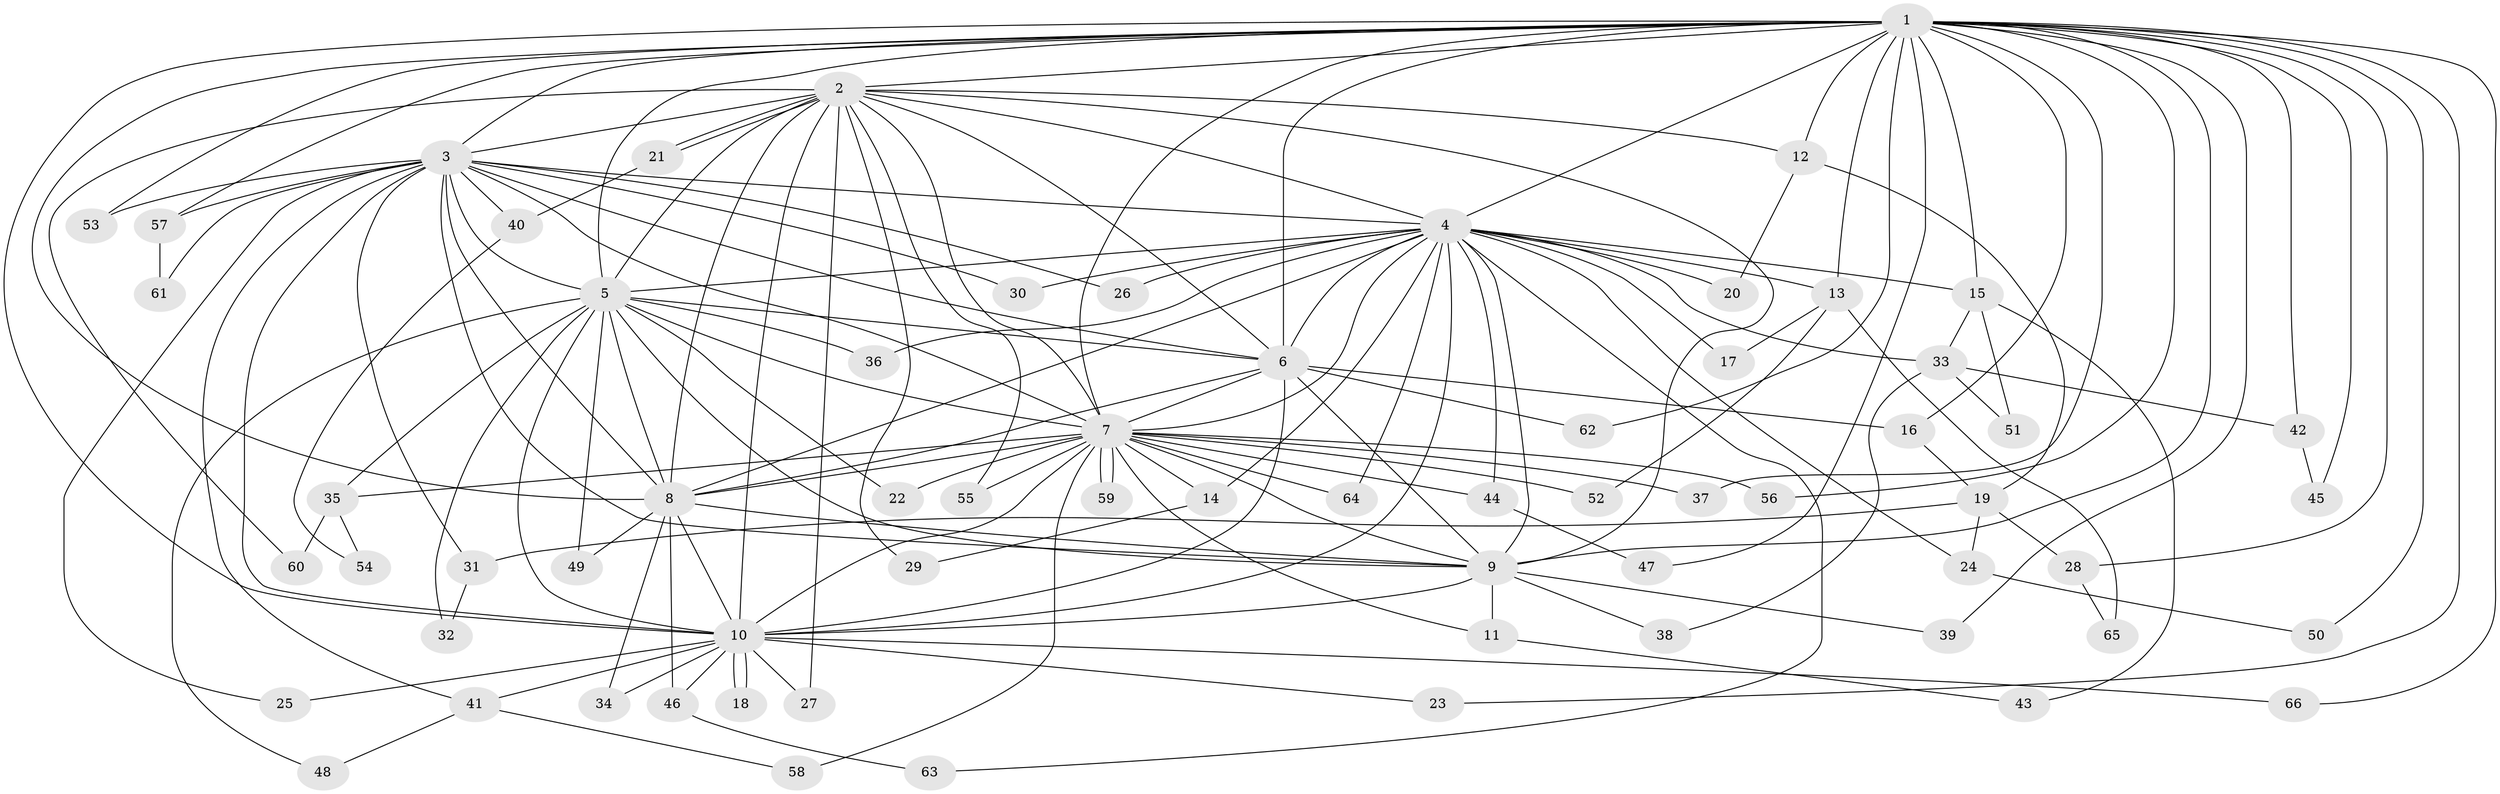 // Generated by graph-tools (version 1.1) at 2025/25/03/09/25 03:25:40]
// undirected, 66 vertices, 157 edges
graph export_dot {
graph [start="1"]
  node [color=gray90,style=filled];
  1;
  2;
  3;
  4;
  5;
  6;
  7;
  8;
  9;
  10;
  11;
  12;
  13;
  14;
  15;
  16;
  17;
  18;
  19;
  20;
  21;
  22;
  23;
  24;
  25;
  26;
  27;
  28;
  29;
  30;
  31;
  32;
  33;
  34;
  35;
  36;
  37;
  38;
  39;
  40;
  41;
  42;
  43;
  44;
  45;
  46;
  47;
  48;
  49;
  50;
  51;
  52;
  53;
  54;
  55;
  56;
  57;
  58;
  59;
  60;
  61;
  62;
  63;
  64;
  65;
  66;
  1 -- 2;
  1 -- 3;
  1 -- 4;
  1 -- 5;
  1 -- 6;
  1 -- 7;
  1 -- 8;
  1 -- 9;
  1 -- 10;
  1 -- 12;
  1 -- 13;
  1 -- 15;
  1 -- 16;
  1 -- 23;
  1 -- 28;
  1 -- 37;
  1 -- 39;
  1 -- 42;
  1 -- 45;
  1 -- 47;
  1 -- 50;
  1 -- 53;
  1 -- 56;
  1 -- 57;
  1 -- 62;
  1 -- 66;
  2 -- 3;
  2 -- 4;
  2 -- 5;
  2 -- 6;
  2 -- 7;
  2 -- 8;
  2 -- 9;
  2 -- 10;
  2 -- 12;
  2 -- 21;
  2 -- 21;
  2 -- 27;
  2 -- 29;
  2 -- 55;
  2 -- 60;
  3 -- 4;
  3 -- 5;
  3 -- 6;
  3 -- 7;
  3 -- 8;
  3 -- 9;
  3 -- 10;
  3 -- 25;
  3 -- 26;
  3 -- 30;
  3 -- 31;
  3 -- 40;
  3 -- 41;
  3 -- 53;
  3 -- 57;
  3 -- 61;
  4 -- 5;
  4 -- 6;
  4 -- 7;
  4 -- 8;
  4 -- 9;
  4 -- 10;
  4 -- 13;
  4 -- 14;
  4 -- 15;
  4 -- 17;
  4 -- 20;
  4 -- 24;
  4 -- 26;
  4 -- 30;
  4 -- 33;
  4 -- 36;
  4 -- 44;
  4 -- 63;
  4 -- 64;
  5 -- 6;
  5 -- 7;
  5 -- 8;
  5 -- 9;
  5 -- 10;
  5 -- 22;
  5 -- 32;
  5 -- 35;
  5 -- 36;
  5 -- 48;
  5 -- 49;
  6 -- 7;
  6 -- 8;
  6 -- 9;
  6 -- 10;
  6 -- 16;
  6 -- 62;
  7 -- 8;
  7 -- 9;
  7 -- 10;
  7 -- 11;
  7 -- 14;
  7 -- 22;
  7 -- 35;
  7 -- 37;
  7 -- 44;
  7 -- 52;
  7 -- 55;
  7 -- 56;
  7 -- 58;
  7 -- 59;
  7 -- 59;
  7 -- 64;
  8 -- 9;
  8 -- 10;
  8 -- 34;
  8 -- 46;
  8 -- 49;
  9 -- 10;
  9 -- 11;
  9 -- 38;
  9 -- 39;
  10 -- 18;
  10 -- 18;
  10 -- 23;
  10 -- 25;
  10 -- 27;
  10 -- 34;
  10 -- 41;
  10 -- 46;
  10 -- 66;
  11 -- 43;
  12 -- 19;
  12 -- 20;
  13 -- 17;
  13 -- 52;
  13 -- 65;
  14 -- 29;
  15 -- 33;
  15 -- 43;
  15 -- 51;
  16 -- 19;
  19 -- 24;
  19 -- 28;
  19 -- 31;
  21 -- 40;
  24 -- 50;
  28 -- 65;
  31 -- 32;
  33 -- 38;
  33 -- 42;
  33 -- 51;
  35 -- 54;
  35 -- 60;
  40 -- 54;
  41 -- 48;
  41 -- 58;
  42 -- 45;
  44 -- 47;
  46 -- 63;
  57 -- 61;
}
